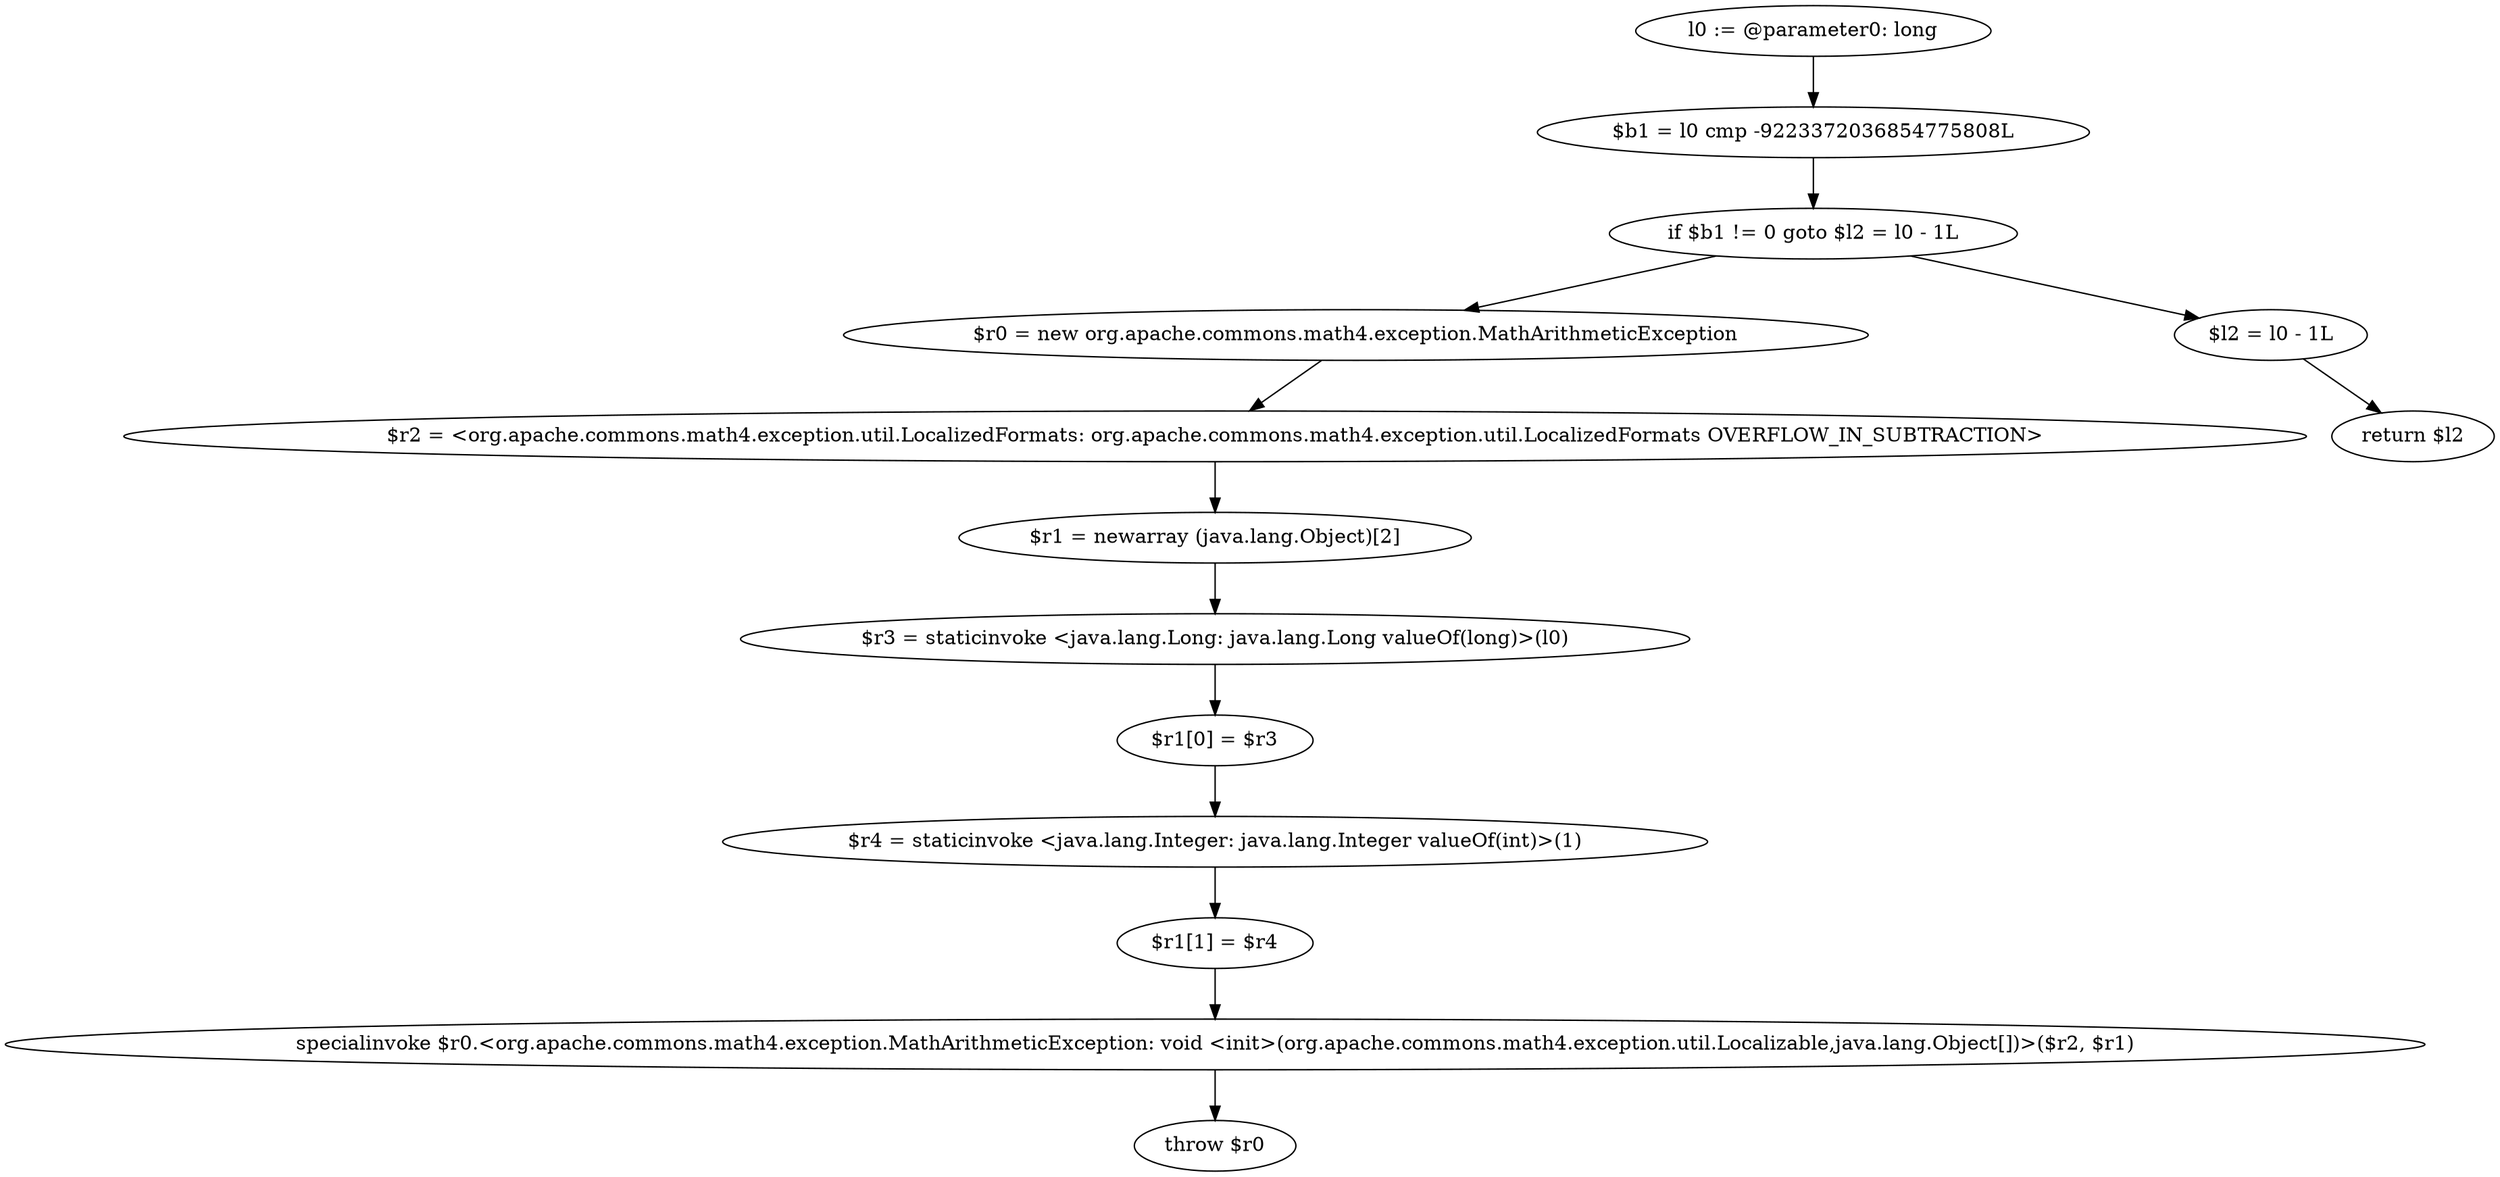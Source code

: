 digraph "unitGraph" {
    "l0 := @parameter0: long"
    "$b1 = l0 cmp -9223372036854775808L"
    "if $b1 != 0 goto $l2 = l0 - 1L"
    "$r0 = new org.apache.commons.math4.exception.MathArithmeticException"
    "$r2 = <org.apache.commons.math4.exception.util.LocalizedFormats: org.apache.commons.math4.exception.util.LocalizedFormats OVERFLOW_IN_SUBTRACTION>"
    "$r1 = newarray (java.lang.Object)[2]"
    "$r3 = staticinvoke <java.lang.Long: java.lang.Long valueOf(long)>(l0)"
    "$r1[0] = $r3"
    "$r4 = staticinvoke <java.lang.Integer: java.lang.Integer valueOf(int)>(1)"
    "$r1[1] = $r4"
    "specialinvoke $r0.<org.apache.commons.math4.exception.MathArithmeticException: void <init>(org.apache.commons.math4.exception.util.Localizable,java.lang.Object[])>($r2, $r1)"
    "throw $r0"
    "$l2 = l0 - 1L"
    "return $l2"
    "l0 := @parameter0: long"->"$b1 = l0 cmp -9223372036854775808L";
    "$b1 = l0 cmp -9223372036854775808L"->"if $b1 != 0 goto $l2 = l0 - 1L";
    "if $b1 != 0 goto $l2 = l0 - 1L"->"$r0 = new org.apache.commons.math4.exception.MathArithmeticException";
    "if $b1 != 0 goto $l2 = l0 - 1L"->"$l2 = l0 - 1L";
    "$r0 = new org.apache.commons.math4.exception.MathArithmeticException"->"$r2 = <org.apache.commons.math4.exception.util.LocalizedFormats: org.apache.commons.math4.exception.util.LocalizedFormats OVERFLOW_IN_SUBTRACTION>";
    "$r2 = <org.apache.commons.math4.exception.util.LocalizedFormats: org.apache.commons.math4.exception.util.LocalizedFormats OVERFLOW_IN_SUBTRACTION>"->"$r1 = newarray (java.lang.Object)[2]";
    "$r1 = newarray (java.lang.Object)[2]"->"$r3 = staticinvoke <java.lang.Long: java.lang.Long valueOf(long)>(l0)";
    "$r3 = staticinvoke <java.lang.Long: java.lang.Long valueOf(long)>(l0)"->"$r1[0] = $r3";
    "$r1[0] = $r3"->"$r4 = staticinvoke <java.lang.Integer: java.lang.Integer valueOf(int)>(1)";
    "$r4 = staticinvoke <java.lang.Integer: java.lang.Integer valueOf(int)>(1)"->"$r1[1] = $r4";
    "$r1[1] = $r4"->"specialinvoke $r0.<org.apache.commons.math4.exception.MathArithmeticException: void <init>(org.apache.commons.math4.exception.util.Localizable,java.lang.Object[])>($r2, $r1)";
    "specialinvoke $r0.<org.apache.commons.math4.exception.MathArithmeticException: void <init>(org.apache.commons.math4.exception.util.Localizable,java.lang.Object[])>($r2, $r1)"->"throw $r0";
    "$l2 = l0 - 1L"->"return $l2";
}
